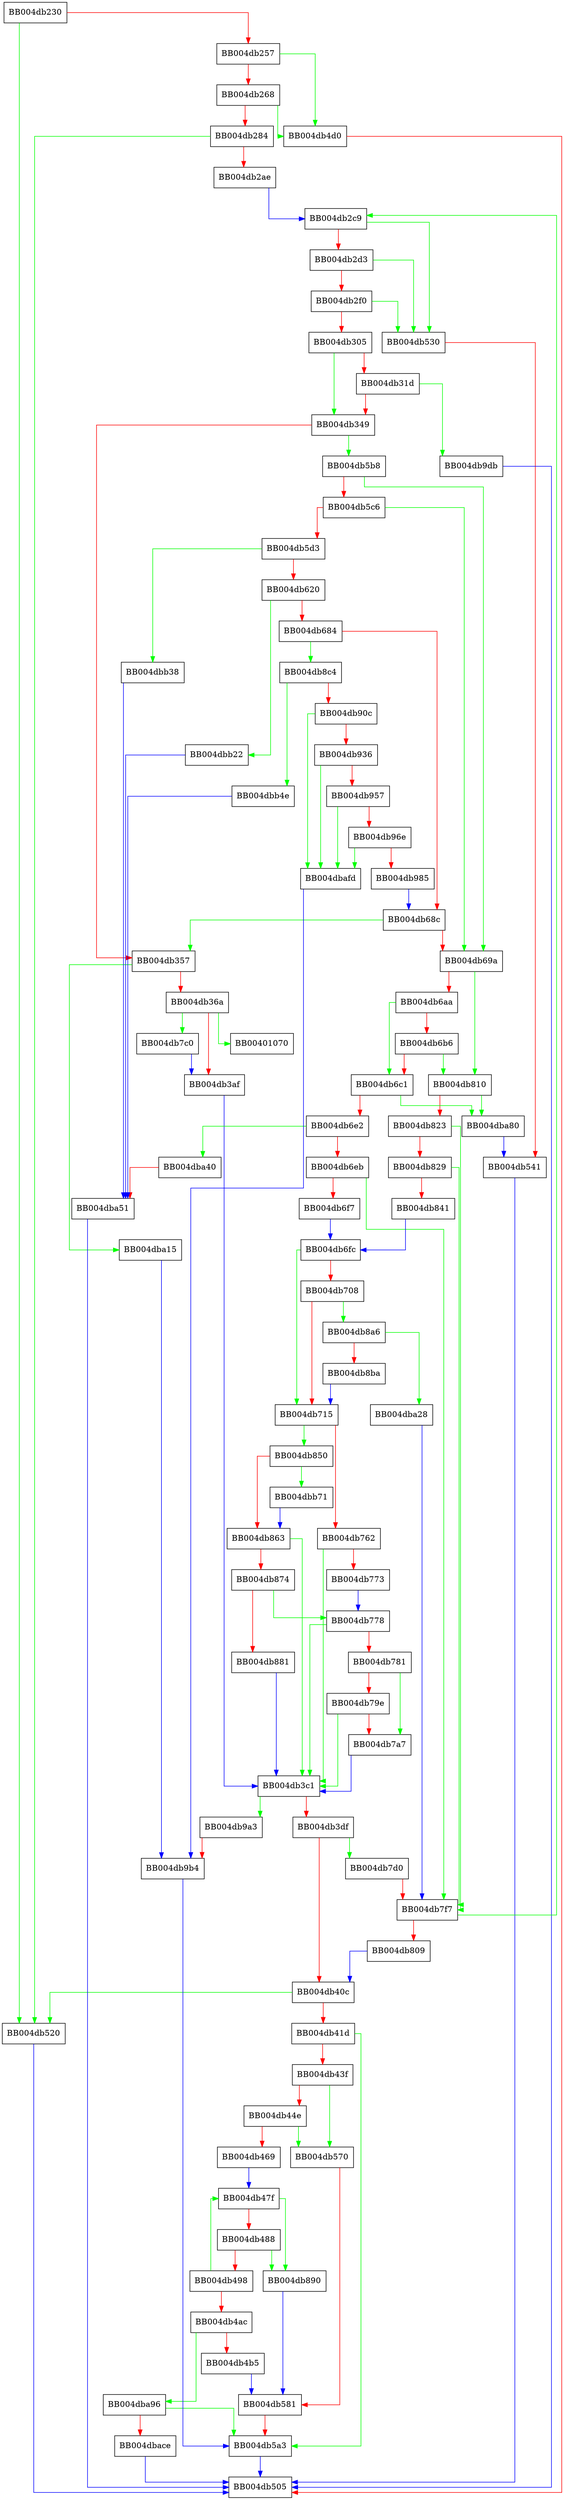 digraph tls_parse_ctos_psk {
  node [shape="box"];
  graph [splines=ortho];
  BB004db230 -> BB004db520 [color="green"];
  BB004db230 -> BB004db257 [color="red"];
  BB004db257 -> BB004db4d0 [color="green"];
  BB004db257 -> BB004db268 [color="red"];
  BB004db268 -> BB004db4d0 [color="green"];
  BB004db268 -> BB004db284 [color="red"];
  BB004db284 -> BB004db520 [color="green"];
  BB004db284 -> BB004db2ae [color="red"];
  BB004db2ae -> BB004db2c9 [color="blue"];
  BB004db2c9 -> BB004db530 [color="green"];
  BB004db2c9 -> BB004db2d3 [color="red"];
  BB004db2d3 -> BB004db530 [color="green"];
  BB004db2d3 -> BB004db2f0 [color="red"];
  BB004db2f0 -> BB004db530 [color="green"];
  BB004db2f0 -> BB004db305 [color="red"];
  BB004db305 -> BB004db349 [color="green"];
  BB004db305 -> BB004db31d [color="red"];
  BB004db31d -> BB004db9db [color="green"];
  BB004db31d -> BB004db349 [color="red"];
  BB004db349 -> BB004db5b8 [color="green"];
  BB004db349 -> BB004db357 [color="red"];
  BB004db357 -> BB004dba15 [color="green"];
  BB004db357 -> BB004db36a [color="red"];
  BB004db36a -> BB00401070 [color="green"];
  BB004db36a -> BB004db7c0 [color="green"];
  BB004db36a -> BB004db3af [color="red"];
  BB004db3af -> BB004db3c1 [color="blue"];
  BB004db3c1 -> BB004db9a3 [color="green"];
  BB004db3c1 -> BB004db3df [color="red"];
  BB004db3df -> BB004db7d0 [color="green"];
  BB004db3df -> BB004db40c [color="red"];
  BB004db40c -> BB004db520 [color="green"];
  BB004db40c -> BB004db41d [color="red"];
  BB004db41d -> BB004db5a3 [color="green"];
  BB004db41d -> BB004db43f [color="red"];
  BB004db43f -> BB004db570 [color="green"];
  BB004db43f -> BB004db44e [color="red"];
  BB004db44e -> BB004db570 [color="green"];
  BB004db44e -> BB004db469 [color="red"];
  BB004db469 -> BB004db47f [color="blue"];
  BB004db47f -> BB004db890 [color="green"];
  BB004db47f -> BB004db488 [color="red"];
  BB004db488 -> BB004db890 [color="green"];
  BB004db488 -> BB004db498 [color="red"];
  BB004db498 -> BB004db47f [color="green"];
  BB004db498 -> BB004db4ac [color="red"];
  BB004db4ac -> BB004dba96 [color="green"];
  BB004db4ac -> BB004db4b5 [color="red"];
  BB004db4b5 -> BB004db581 [color="blue"];
  BB004db4d0 -> BB004db505 [color="red"];
  BB004db520 -> BB004db505 [color="blue"];
  BB004db530 -> BB004db541 [color="red"];
  BB004db541 -> BB004db505 [color="blue"];
  BB004db570 -> BB004db581 [color="red"];
  BB004db581 -> BB004db5a3 [color="red"];
  BB004db5a3 -> BB004db505 [color="blue"];
  BB004db5b8 -> BB004db69a [color="green"];
  BB004db5b8 -> BB004db5c6 [color="red"];
  BB004db5c6 -> BB004db69a [color="green"];
  BB004db5c6 -> BB004db5d3 [color="red"];
  BB004db5d3 -> BB004dbb38 [color="green"];
  BB004db5d3 -> BB004db620 [color="red"];
  BB004db620 -> BB004dbb22 [color="green"];
  BB004db620 -> BB004db684 [color="red"];
  BB004db684 -> BB004db8c4 [color="green"];
  BB004db684 -> BB004db68c [color="red"];
  BB004db68c -> BB004db357 [color="green"];
  BB004db68c -> BB004db69a [color="red"];
  BB004db69a -> BB004db810 [color="green"];
  BB004db69a -> BB004db6aa [color="red"];
  BB004db6aa -> BB004db6c1 [color="green"];
  BB004db6aa -> BB004db6b6 [color="red"];
  BB004db6b6 -> BB004db810 [color="green"];
  BB004db6b6 -> BB004db6c1 [color="red"];
  BB004db6c1 -> BB004dba80 [color="green"];
  BB004db6c1 -> BB004db6e2 [color="red"];
  BB004db6e2 -> BB004dba40 [color="green"];
  BB004db6e2 -> BB004db6eb [color="red"];
  BB004db6eb -> BB004db7f7 [color="green"];
  BB004db6eb -> BB004db6f7 [color="red"];
  BB004db6f7 -> BB004db6fc [color="blue"];
  BB004db6fc -> BB004db715 [color="green"];
  BB004db6fc -> BB004db708 [color="red"];
  BB004db708 -> BB004db8a6 [color="green"];
  BB004db708 -> BB004db715 [color="red"];
  BB004db715 -> BB004db850 [color="green"];
  BB004db715 -> BB004db762 [color="red"];
  BB004db762 -> BB004db3c1 [color="green"];
  BB004db762 -> BB004db773 [color="red"];
  BB004db773 -> BB004db778 [color="blue"];
  BB004db778 -> BB004db3c1 [color="green"];
  BB004db778 -> BB004db781 [color="red"];
  BB004db781 -> BB004db7a7 [color="green"];
  BB004db781 -> BB004db79e [color="red"];
  BB004db79e -> BB004db3c1 [color="green"];
  BB004db79e -> BB004db7a7 [color="red"];
  BB004db7a7 -> BB004db3c1 [color="blue"];
  BB004db7c0 -> BB004db3af [color="blue"];
  BB004db7d0 -> BB004db7f7 [color="red"];
  BB004db7f7 -> BB004db2c9 [color="green"];
  BB004db7f7 -> BB004db809 [color="red"];
  BB004db809 -> BB004db40c [color="blue"];
  BB004db810 -> BB004dba80 [color="green"];
  BB004db810 -> BB004db823 [color="red"];
  BB004db823 -> BB004db7f7 [color="green"];
  BB004db823 -> BB004db829 [color="red"];
  BB004db829 -> BB004db7f7 [color="green"];
  BB004db829 -> BB004db841 [color="red"];
  BB004db841 -> BB004db6fc [color="blue"];
  BB004db850 -> BB004dbb71 [color="green"];
  BB004db850 -> BB004db863 [color="red"];
  BB004db863 -> BB004db3c1 [color="green"];
  BB004db863 -> BB004db874 [color="red"];
  BB004db874 -> BB004db778 [color="green"];
  BB004db874 -> BB004db881 [color="red"];
  BB004db881 -> BB004db3c1 [color="blue"];
  BB004db890 -> BB004db581 [color="blue"];
  BB004db8a6 -> BB004dba28 [color="green"];
  BB004db8a6 -> BB004db8ba [color="red"];
  BB004db8ba -> BB004db715 [color="blue"];
  BB004db8c4 -> BB004dbb4e [color="green"];
  BB004db8c4 -> BB004db90c [color="red"];
  BB004db90c -> BB004dbafd [color="green"];
  BB004db90c -> BB004db936 [color="red"];
  BB004db936 -> BB004dbafd [color="green"];
  BB004db936 -> BB004db957 [color="red"];
  BB004db957 -> BB004dbafd [color="green"];
  BB004db957 -> BB004db96e [color="red"];
  BB004db96e -> BB004dbafd [color="green"];
  BB004db96e -> BB004db985 [color="red"];
  BB004db985 -> BB004db68c [color="blue"];
  BB004db9a3 -> BB004db9b4 [color="red"];
  BB004db9b4 -> BB004db5a3 [color="blue"];
  BB004db9db -> BB004db505 [color="blue"];
  BB004dba15 -> BB004db9b4 [color="blue"];
  BB004dba28 -> BB004db7f7 [color="blue"];
  BB004dba40 -> BB004dba51 [color="red"];
  BB004dba51 -> BB004db505 [color="blue"];
  BB004dba80 -> BB004db541 [color="blue"];
  BB004dba96 -> BB004db5a3 [color="green"];
  BB004dba96 -> BB004dbace [color="red"];
  BB004dbace -> BB004db505 [color="blue"];
  BB004dbafd -> BB004db9b4 [color="blue"];
  BB004dbb22 -> BB004dba51 [color="blue"];
  BB004dbb38 -> BB004dba51 [color="blue"];
  BB004dbb4e -> BB004dba51 [color="blue"];
  BB004dbb71 -> BB004db863 [color="blue"];
}